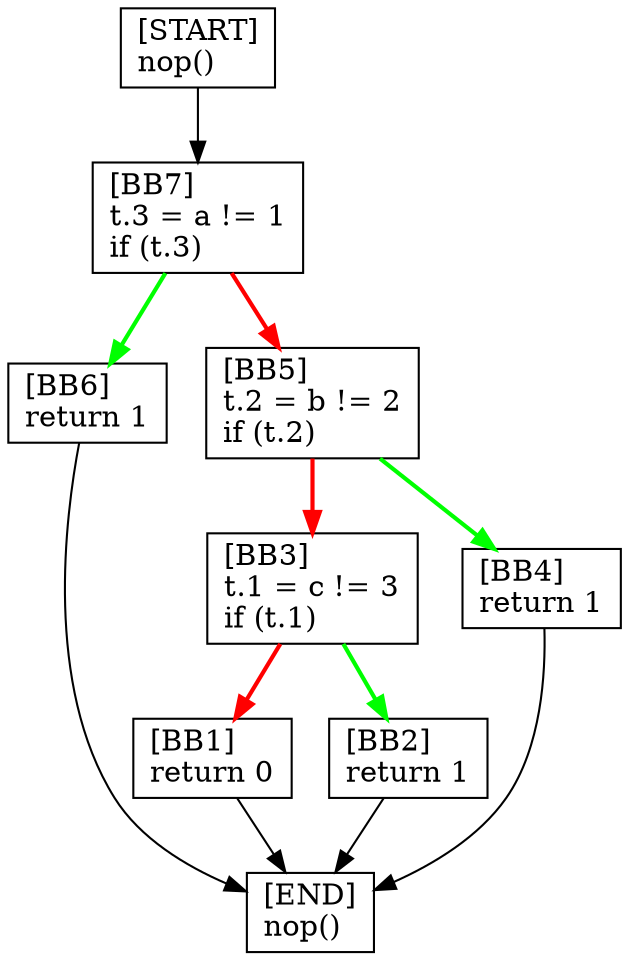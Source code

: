 digraph {
  node [shape=box]
  BB7 [label="[BB7]\lt.3 = a != 1\lif (t.3)\l"];
  BB6 [label="[BB6]\lreturn 1\l"];
  BB1 [label="[BB1]\lreturn 0\l"];
  START [label="[START]\lnop()\l"];
  END [label="[END]\lnop()\l"];
  BB2 [label="[BB2]\lreturn 1\l"];
  BB3 [label="[BB3]\lt.1 = c != 3\lif (t.1)\l"];
  BB4 [label="[BB4]\lreturn 1\l"];
  BB5 [label="[BB5]\lt.2 = b != 2\lif (t.2)\l"];
  BB6 -> END;
  BB7 -> BB5 [color=red, penwidth=2];
  BB7 -> BB6 [color=green, penwidth=2];
  BB3 -> BB1 [color=red, penwidth=2];
  BB1 -> END;
  BB4 -> END;
  BB5 -> BB4 [color=green, penwidth=2];
  BB2 -> END;
  START -> BB7;
  BB3 -> BB2 [color=green, penwidth=2];
  BB5 -> BB3 [color=red, penwidth=2];
}

